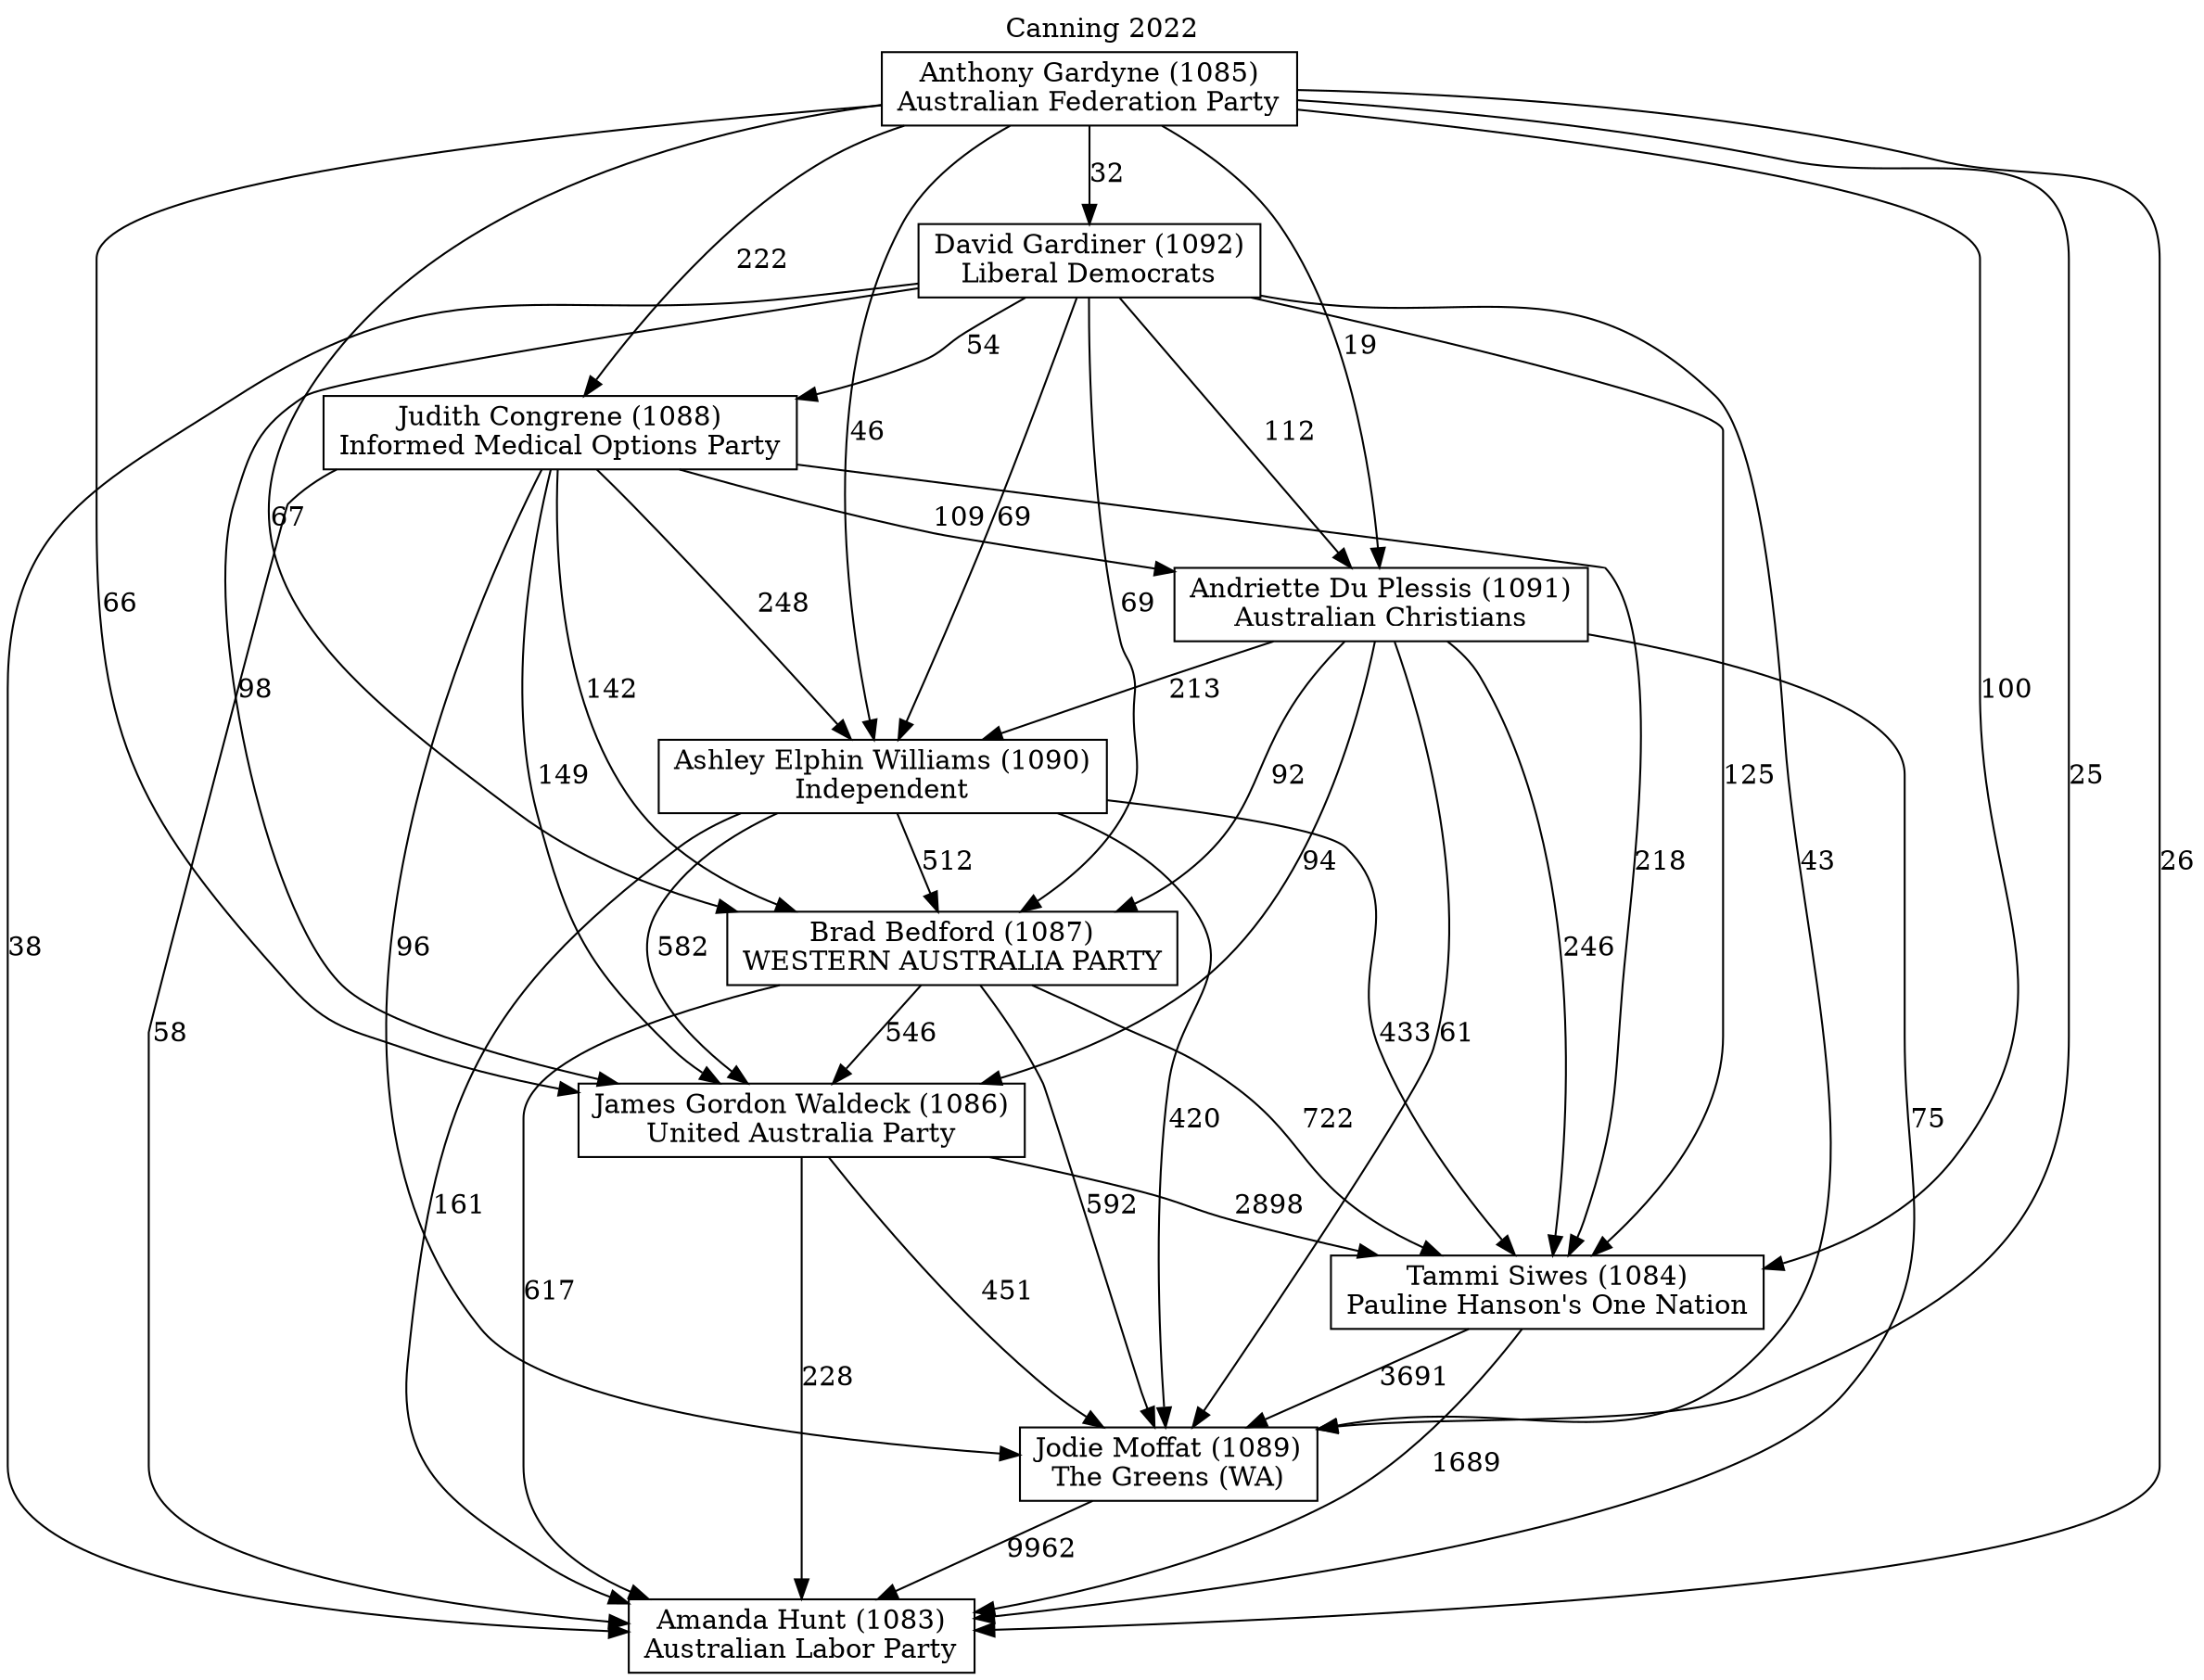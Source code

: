 // House preference flow
digraph "Amanda Hunt (1083)_Canning_2022" {
	graph [label="Canning 2022" labelloc=t mclimit=10]
	node [shape=box]
	"Brad Bedford (1087)" [label="Brad Bedford (1087)
WESTERN AUSTRALIA PARTY"]
	"Tammi Siwes (1084)" [label="Tammi Siwes (1084)
Pauline Hanson's One Nation"]
	"David Gardiner (1092)" [label="David Gardiner (1092)
Liberal Democrats"]
	"James Gordon Waldeck (1086)" [label="James Gordon Waldeck (1086)
United Australia Party"]
	"Amanda Hunt (1083)" [label="Amanda Hunt (1083)
Australian Labor Party"]
	"Judith Congrene (1088)" [label="Judith Congrene (1088)
Informed Medical Options Party"]
	"Anthony Gardyne (1085)" [label="Anthony Gardyne (1085)
Australian Federation Party"]
	"Jodie Moffat (1089)" [label="Jodie Moffat (1089)
The Greens (WA)"]
	"Ashley Elphin Williams (1090)" [label="Ashley Elphin Williams (1090)
Independent"]
	"Andriette Du Plessis (1091)" [label="Andriette Du Plessis (1091)
Australian Christians"]
	"Andriette Du Plessis (1091)" -> "Tammi Siwes (1084)" [label=246]
	"Judith Congrene (1088)" -> "Andriette Du Plessis (1091)" [label=109]
	"David Gardiner (1092)" -> "Tammi Siwes (1084)" [label=125]
	"David Gardiner (1092)" -> "Jodie Moffat (1089)" [label=43]
	"Anthony Gardyne (1085)" -> "Ashley Elphin Williams (1090)" [label=46]
	"Judith Congrene (1088)" -> "Amanda Hunt (1083)" [label=58]
	"James Gordon Waldeck (1086)" -> "Tammi Siwes (1084)" [label=2898]
	"Anthony Gardyne (1085)" -> "Judith Congrene (1088)" [label=222]
	"Judith Congrene (1088)" -> "James Gordon Waldeck (1086)" [label=149]
	"Anthony Gardyne (1085)" -> "Jodie Moffat (1089)" [label=25]
	"David Gardiner (1092)" -> "Ashley Elphin Williams (1090)" [label=69]
	"David Gardiner (1092)" -> "Amanda Hunt (1083)" [label=38]
	"Jodie Moffat (1089)" -> "Amanda Hunt (1083)" [label=9962]
	"David Gardiner (1092)" -> "James Gordon Waldeck (1086)" [label=98]
	"Judith Congrene (1088)" -> "Tammi Siwes (1084)" [label=218]
	"Andriette Du Plessis (1091)" -> "Amanda Hunt (1083)" [label=75]
	"Ashley Elphin Williams (1090)" -> "Amanda Hunt (1083)" [label=161]
	"Judith Congrene (1088)" -> "Ashley Elphin Williams (1090)" [label=248]
	"Tammi Siwes (1084)" -> "Amanda Hunt (1083)" [label=1689]
	"Ashley Elphin Williams (1090)" -> "Brad Bedford (1087)" [label=512]
	"David Gardiner (1092)" -> "Andriette Du Plessis (1091)" [label=112]
	"Tammi Siwes (1084)" -> "Jodie Moffat (1089)" [label=3691]
	"Brad Bedford (1087)" -> "Jodie Moffat (1089)" [label=592]
	"Judith Congrene (1088)" -> "Brad Bedford (1087)" [label=142]
	"Anthony Gardyne (1085)" -> "James Gordon Waldeck (1086)" [label=66]
	"Anthony Gardyne (1085)" -> "Tammi Siwes (1084)" [label=100]
	"Anthony Gardyne (1085)" -> "David Gardiner (1092)" [label=32]
	"David Gardiner (1092)" -> "Brad Bedford (1087)" [label=69]
	"Brad Bedford (1087)" -> "Amanda Hunt (1083)" [label=617]
	"Ashley Elphin Williams (1090)" -> "Jodie Moffat (1089)" [label=420]
	"Brad Bedford (1087)" -> "James Gordon Waldeck (1086)" [label=546]
	"James Gordon Waldeck (1086)" -> "Amanda Hunt (1083)" [label=228]
	"Ashley Elphin Williams (1090)" -> "James Gordon Waldeck (1086)" [label=582]
	"Andriette Du Plessis (1091)" -> "Jodie Moffat (1089)" [label=61]
	"Brad Bedford (1087)" -> "Tammi Siwes (1084)" [label=722]
	"Andriette Du Plessis (1091)" -> "Ashley Elphin Williams (1090)" [label=213]
	"Andriette Du Plessis (1091)" -> "Brad Bedford (1087)" [label=92]
	"Anthony Gardyne (1085)" -> "Amanda Hunt (1083)" [label=26]
	"Anthony Gardyne (1085)" -> "Brad Bedford (1087)" [label=67]
	"David Gardiner (1092)" -> "Judith Congrene (1088)" [label=54]
	"Ashley Elphin Williams (1090)" -> "Tammi Siwes (1084)" [label=433]
	"Judith Congrene (1088)" -> "Jodie Moffat (1089)" [label=96]
	"James Gordon Waldeck (1086)" -> "Jodie Moffat (1089)" [label=451]
	"Anthony Gardyne (1085)" -> "Andriette Du Plessis (1091)" [label=19]
	"Andriette Du Plessis (1091)" -> "James Gordon Waldeck (1086)" [label=94]
}
